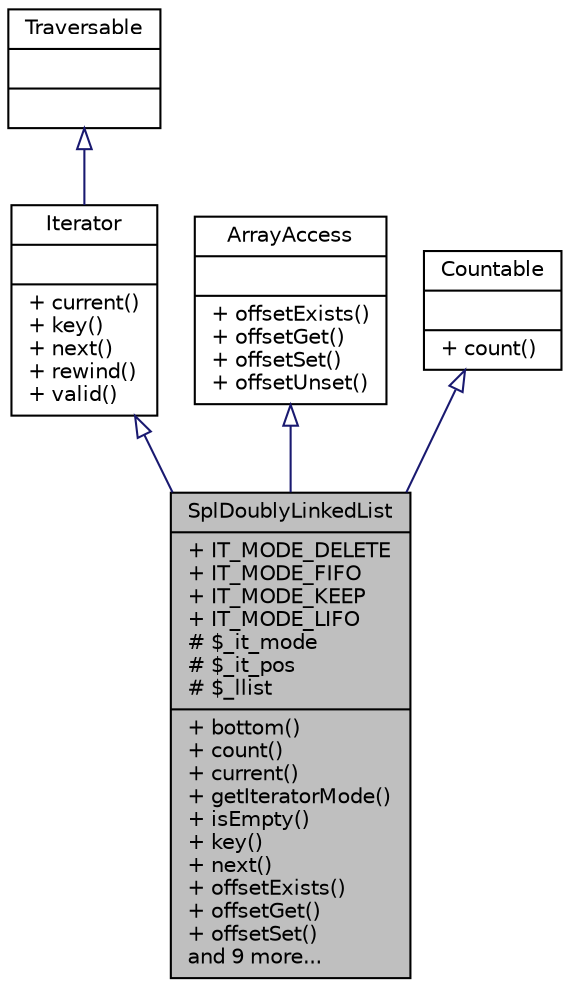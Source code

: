 digraph "SplDoublyLinkedList"
{
  edge [fontname="Helvetica",fontsize="10",labelfontname="Helvetica",labelfontsize="10"];
  node [fontname="Helvetica",fontsize="10",shape=record];
  Node1 [label="{SplDoublyLinkedList\n|+ IT_MODE_DELETE\l+ IT_MODE_FIFO\l+ IT_MODE_KEEP\l+ IT_MODE_LIFO\l# $_it_mode\l# $_it_pos\l# $_llist\l|+ bottom()\l+ count()\l+ current()\l+ getIteratorMode()\l+ isEmpty()\l+ key()\l+ next()\l+ offsetExists()\l+ offsetGet()\l+ offsetSet()\land 9 more...\l}",height=0.2,width=0.4,color="black", fillcolor="grey75", style="filled" fontcolor="black"];
  Node2 -> Node1 [dir="back",color="midnightblue",fontsize="10",style="solid",arrowtail="onormal",fontname="Helvetica"];
  Node2 [label="{Iterator\n||+ current()\l+ key()\l+ next()\l+ rewind()\l+ valid()\l}",height=0.2,width=0.4,color="black", fillcolor="white", style="filled",URL="$interfaceIterator.html",tooltip="Basic iterator. "];
  Node3 -> Node2 [dir="back",color="midnightblue",fontsize="10",style="solid",arrowtail="onormal",fontname="Helvetica"];
  Node3 [label="{Traversable\n||}",height=0.2,width=0.4,color="black", fillcolor="white", style="filled",URL="$interfaceTraversable.html",tooltip="Interface to detect a class is traversable using foreach. "];
  Node4 -> Node1 [dir="back",color="midnightblue",fontsize="10",style="solid",arrowtail="onormal",fontname="Helvetica"];
  Node4 [label="{ArrayAccess\n||+ offsetExists()\l+ offsetGet()\l+ offsetSet()\l+ offsetUnset()\l}",height=0.2,width=0.4,color="black", fillcolor="white", style="filled",URL="$interfaceArrayAccess.html",tooltip="Interface to override array access of objects. "];
  Node5 -> Node1 [dir="back",color="midnightblue",fontsize="10",style="solid",arrowtail="onormal",fontname="Helvetica"];
  Node5 [label="{Countable\n||+ count()\l}",height=0.2,width=0.4,color="black", fillcolor="white", style="filled",URL="$interfaceCountable.html",tooltip="This Interface allows to hook into the global count() function. "];
}
